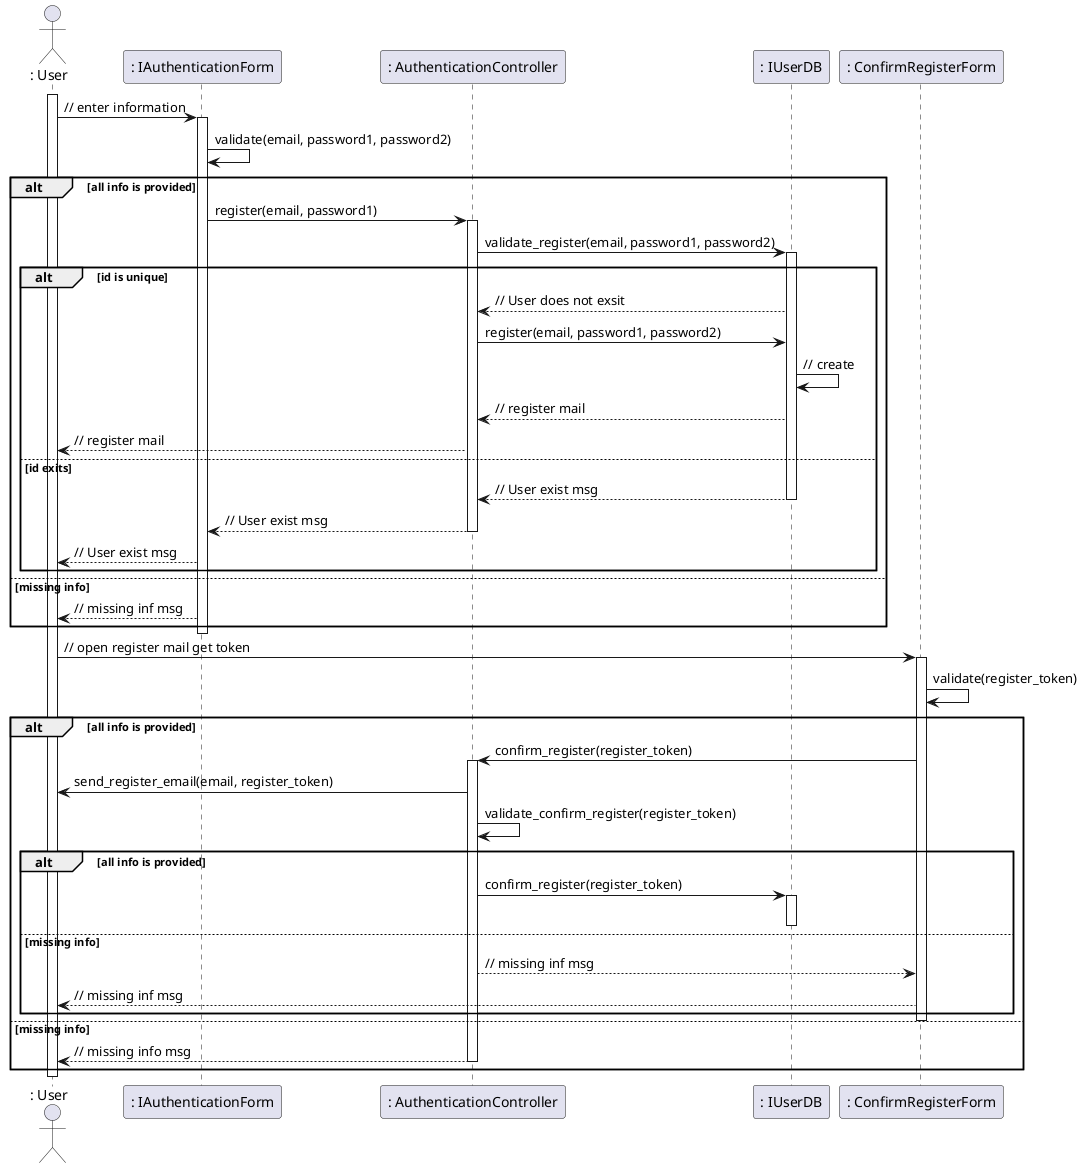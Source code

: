 @startuml
actor ": User"

activate ": User"
": User" -> ": IAuthenticationForm" : // enter information
activate ": IAuthenticationForm"
": IAuthenticationForm" -> ": IAuthenticationForm" : validate(email, password1, password2)

alt all info is provided

": IAuthenticationForm" -> ": AuthenticationController" : register(email, password1)
activate ": AuthenticationController"
": AuthenticationController" -> ": IUserDB" : validate_register(email, password1, password2)
activate ": IUserDB"

alt id is unique

": IUserDB" --> ": AuthenticationController" : // User does not exsit
": AuthenticationController" -> ": IUserDB" : register(email, password1, password2)
": IUserDB" -> ": IUserDB" :  // create
": IUserDB" --> ": AuthenticationController" : // register mail
": AuthenticationController" --> ": User" : // register mail

else id exits

": IUserDB" --> ": AuthenticationController" : // User exist msg
deactivate ": IUserDB"
": AuthenticationController" --> ": IAuthenticationForm" : // User exist msg
deactivate ": AuthenticationController"
": IAuthenticationForm" --> ": User" : // User exist msg
end

else missing info

": IAuthenticationForm" --> ": User" : // missing inf msg

end
deactivate ": IAuthenticationForm"
": User" -> ": ConfirmRegisterForm" : // open register mail get token
activate ": ConfirmRegisterForm"
": ConfirmRegisterForm" -> ": ConfirmRegisterForm" : validate(register_token)

alt all info is provided

": ConfirmRegisterForm" -> ": AuthenticationController" : confirm_register(register_token)
activate ": AuthenticationController"
": AuthenticationController" -> ": User" : send_register_email(email, register_token)
": AuthenticationController" -> ": AuthenticationController" : validate_confirm_register(register_token)

alt all info is provided

": AuthenticationController" -> ": IUserDB" : confirm_register(register_token)
activate ": IUserDB"
deactivate ": IUserDB"
else missing info

": AuthenticationController" --> ": ConfirmRegisterForm" : // missing inf msg
": ConfirmRegisterForm" --> ": User" : // missing inf msg

end
deactivate ": ConfirmRegisterForm"

else missing info

": AuthenticationController" --> ": User" : // missing info msg
deactivate ": AuthenticationController"
end
deactivate ": User"
@enduml